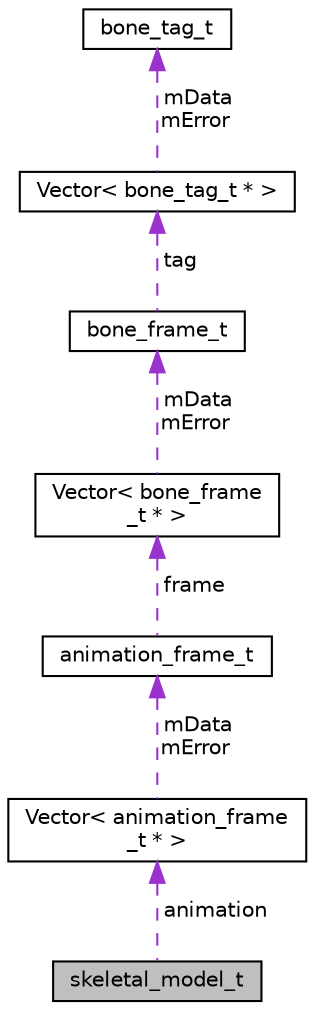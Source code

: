 digraph "skeletal_model_t"
{
 // INTERACTIVE_SVG=YES
  edge [fontname="Helvetica",fontsize="10",labelfontname="Helvetica",labelfontsize="10"];
  node [fontname="Helvetica",fontsize="10",shape=record];
  Node1 [label="skeletal_model_t",height=0.2,width=0.4,color="black", fillcolor="grey75", style="filled" fontcolor="black"];
  Node2 -> Node1 [dir="back",color="darkorchid3",fontsize="10",style="dashed",label=" animation" ,fontname="Helvetica"];
  Node2 [label="Vector\< animation_frame\l_t * \>",height=0.2,width=0.4,color="black", fillcolor="white", style="filled",URL="$class_vector.html"];
  Node3 -> Node2 [dir="back",color="darkorchid3",fontsize="10",style="dashed",label=" mData\nmError" ,fontname="Helvetica"];
  Node3 [label="animation_frame_t",height=0.2,width=0.4,color="black", fillcolor="white", style="filled",URL="$_skeletal_model_8h.html#structanimation__frame__t"];
  Node4 -> Node3 [dir="back",color="darkorchid3",fontsize="10",style="dashed",label=" frame" ,fontname="Helvetica"];
  Node4 [label="Vector\< bone_frame\l_t * \>",height=0.2,width=0.4,color="black", fillcolor="white", style="filled",URL="$class_vector.html"];
  Node5 -> Node4 [dir="back",color="darkorchid3",fontsize="10",style="dashed",label=" mData\nmError" ,fontname="Helvetica"];
  Node5 [label="bone_frame_t",height=0.2,width=0.4,color="black", fillcolor="white", style="filled",URL="$_skeletal_model_8h.html#structbone__frame__t"];
  Node6 -> Node5 [dir="back",color="darkorchid3",fontsize="10",style="dashed",label=" tag" ,fontname="Helvetica"];
  Node6 [label="Vector\< bone_tag_t * \>",height=0.2,width=0.4,color="black", fillcolor="white", style="filled",URL="$class_vector.html"];
  Node7 -> Node6 [dir="back",color="darkorchid3",fontsize="10",style="dashed",label=" mData\nmError" ,fontname="Helvetica"];
  Node7 [label="bone_tag_t",height=0.2,width=0.4,color="black", fillcolor="white", style="filled",URL="$_skeletal_model_8h.html#structbone__tag__t"];
}
